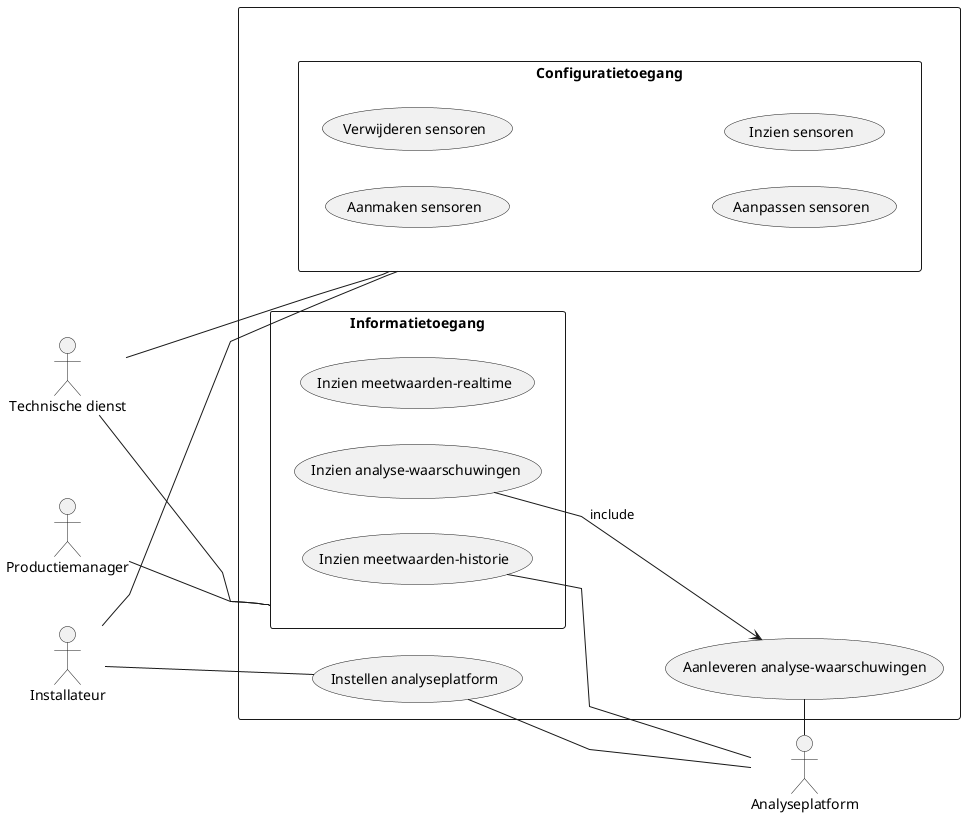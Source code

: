@startuml main_UCD
left to right direction

skinparam linetype polyline

actor Productiemanager as a1
actor "Technische dienst" as a2
actor Installateur as a4
actor Analyseplatform as a5

rectangle " " as rect{
rectangle "Configuratietoegang" as rect1{
usecase "Aanmaken sensoren" as uc1
usecase "Verwijderen sensoren" as uc2
usecase "Aanpassen sensoren" as uc3
usecase "Inzien sensoren" as uc4
}
rectangle "Informatietoegang" as rect2{
usecase "Inzien meetwaarden-realtime" as uc5
usecase "Inzien meetwaarden-historie" as uc6
usecase "Inzien analyse-waarschuwingen" as uc7
}
usecase "Instellen analyseplatform" as uc8
usecase "Aanleveren analyse-waarschuwingen" as uc9
}

a1 --- rect2

a2 --- rect1

a4 --- rect1

a4 -- uc8

a2 --- rect2

uc7 --> uc9 : include

uc9 - a5

uc6 -- a5

uc8 -- a5

@enduml
